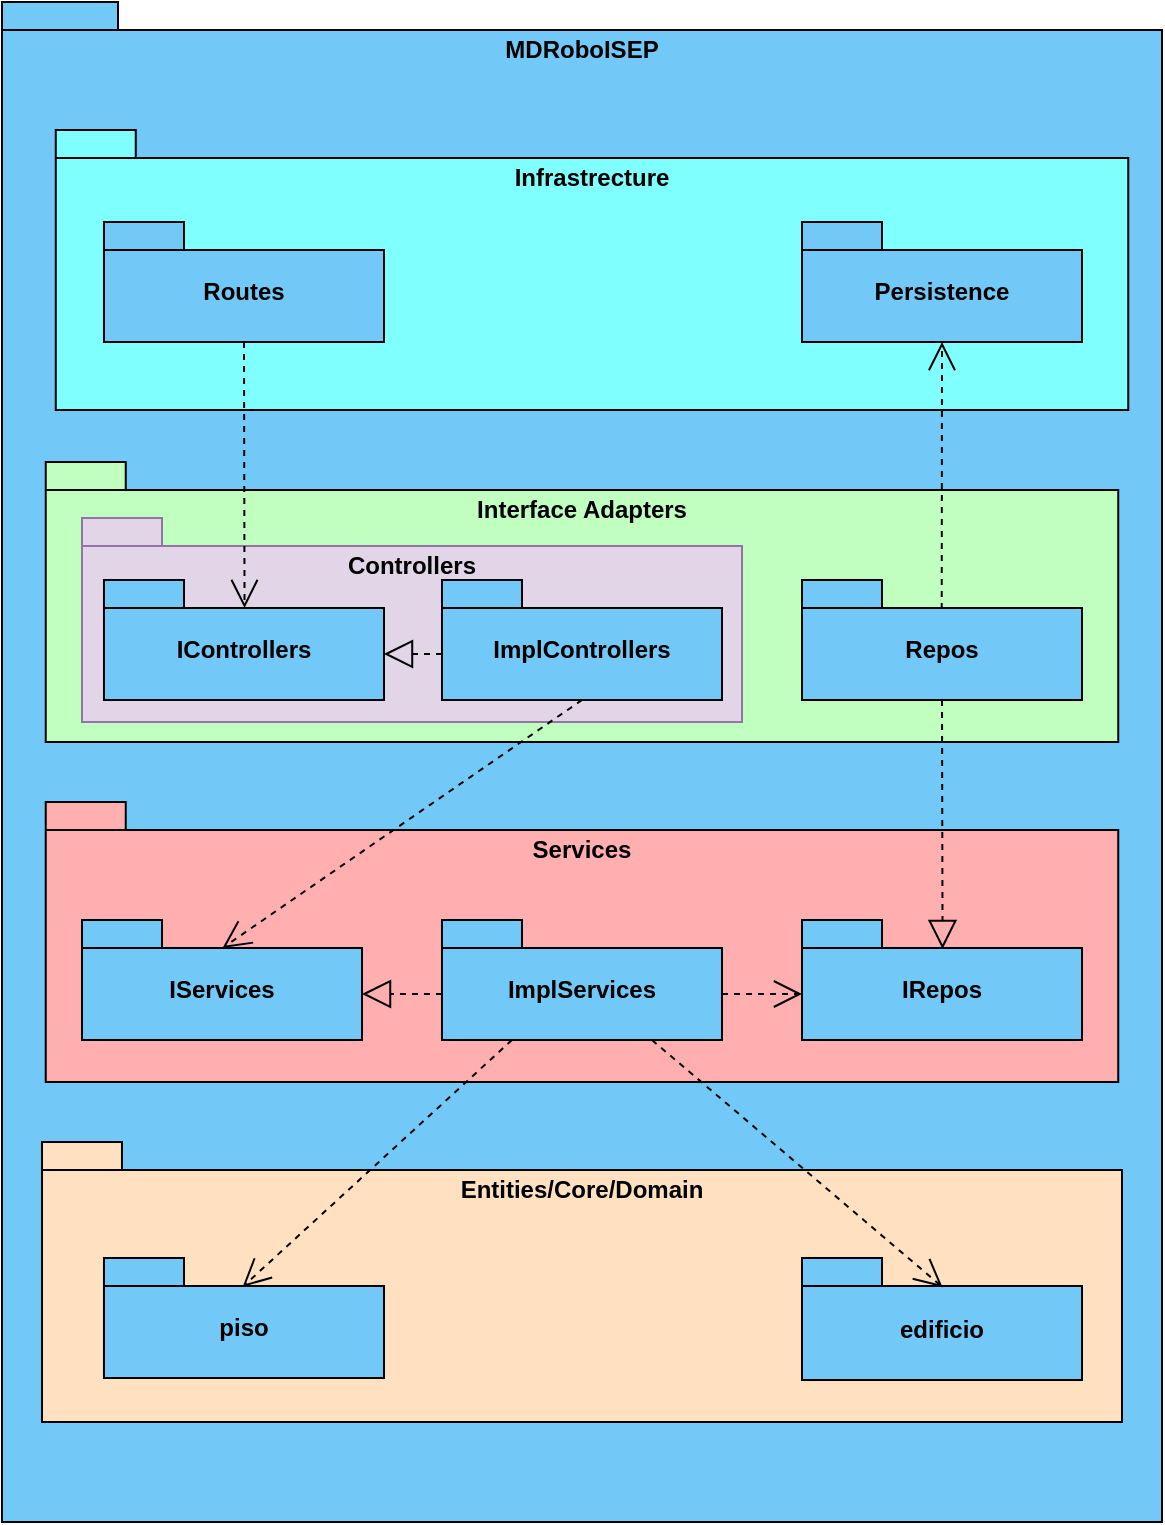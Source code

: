 <mxfile version="22.0.8" type="device">
  <diagram name="Page-1" id="wal5_c3ND8b7d6j-piyN">
    <mxGraphModel dx="1674" dy="750" grid="1" gridSize="10" guides="1" tooltips="1" connect="1" arrows="1" fold="1" page="1" pageScale="1" pageWidth="850" pageHeight="1100" math="0" shadow="0">
      <root>
        <mxCell id="0" />
        <mxCell id="1" parent="0" />
        <mxCell id="V9Nev0gOwY_i4Ct8wgDr-2" value="MDRoboISEP" style="shape=folder;fontStyle=1;spacingTop=10;tabWidth=40;tabHeight=14;tabPosition=left;html=1;whiteSpace=wrap;verticalAlign=top;fillColor=#72C9F7;" parent="1" vertex="1">
          <mxGeometry x="110" y="100" width="580" height="760" as="geometry" />
        </mxCell>
        <mxCell id="V9Nev0gOwY_i4Ct8wgDr-3" value="Infrastrecture" style="shape=folder;fontStyle=1;spacingTop=10;tabWidth=40;tabHeight=14;tabPosition=left;html=1;whiteSpace=wrap;verticalAlign=top;fillColor=#80ffff;" parent="1" vertex="1">
          <mxGeometry x="136.88" y="164" width="536.25" height="140" as="geometry" />
        </mxCell>
        <mxCell id="V9Nev0gOwY_i4Ct8wgDr-4" value="Routes" style="shape=folder;fontStyle=1;spacingTop=10;tabWidth=40;tabHeight=14;tabPosition=left;html=1;whiteSpace=wrap;fillColor=#72C9F7;" parent="1" vertex="1">
          <mxGeometry x="160.99" y="210" width="140" height="60" as="geometry" />
        </mxCell>
        <mxCell id="V9Nev0gOwY_i4Ct8wgDr-5" value="Persistence" style="shape=folder;fontStyle=1;spacingTop=10;tabWidth=40;tabHeight=14;tabPosition=left;html=1;whiteSpace=wrap;fillColor=#72C9F7;" parent="1" vertex="1">
          <mxGeometry x="510" y="210" width="140" height="60" as="geometry" />
        </mxCell>
        <mxCell id="V9Nev0gOwY_i4Ct8wgDr-6" value="Interface Adapters" style="shape=folder;fontStyle=1;spacingTop=10;tabWidth=40;tabHeight=14;tabPosition=left;html=1;whiteSpace=wrap;verticalAlign=top;fillColor=#c0ffc0;" parent="1" vertex="1">
          <mxGeometry x="131.87" y="330" width="536.25" height="140" as="geometry" />
        </mxCell>
        <mxCell id="V9Nev0gOwY_i4Ct8wgDr-7" value="Controllers" style="shape=folder;fontStyle=1;spacingTop=10;tabWidth=40;tabHeight=14;tabPosition=left;html=1;whiteSpace=wrap;verticalAlign=top;fillColor=#e1d5e7;strokeColor=#9673a6;" parent="1" vertex="1">
          <mxGeometry x="150" y="358" width="330" height="102" as="geometry" />
        </mxCell>
        <mxCell id="V9Nev0gOwY_i4Ct8wgDr-8" value="Repos" style="shape=folder;fontStyle=1;spacingTop=10;tabWidth=40;tabHeight=14;tabPosition=left;html=1;whiteSpace=wrap;fillColor=#72C9F7;" parent="1" vertex="1">
          <mxGeometry x="510" y="389" width="140" height="60" as="geometry" />
        </mxCell>
        <mxCell id="V9Nev0gOwY_i4Ct8wgDr-9" value="IControllers" style="shape=folder;fontStyle=1;spacingTop=10;tabWidth=40;tabHeight=14;tabPosition=left;html=1;whiteSpace=wrap;fillColor=#72C9F7;" parent="1" vertex="1">
          <mxGeometry x="160.99" y="389" width="140" height="60" as="geometry" />
        </mxCell>
        <mxCell id="V9Nev0gOwY_i4Ct8wgDr-10" value="ImplControllers" style="shape=folder;fontStyle=1;spacingTop=10;tabWidth=40;tabHeight=14;tabPosition=left;html=1;whiteSpace=wrap;fillColor=#72C9F7;" parent="1" vertex="1">
          <mxGeometry x="330" y="389" width="140" height="60" as="geometry" />
        </mxCell>
        <mxCell id="V9Nev0gOwY_i4Ct8wgDr-11" value="Services" style="shape=folder;fontStyle=1;spacingTop=10;tabWidth=40;tabHeight=14;tabPosition=left;html=1;whiteSpace=wrap;verticalAlign=top;fillColor=#ffafaf;" parent="1" vertex="1">
          <mxGeometry x="131.87" y="500" width="536.25" height="140" as="geometry" />
        </mxCell>
        <mxCell id="V9Nev0gOwY_i4Ct8wgDr-13" value="IRepos" style="shape=folder;fontStyle=1;spacingTop=10;tabWidth=40;tabHeight=14;tabPosition=left;html=1;whiteSpace=wrap;fillColor=#72C9F7;" parent="1" vertex="1">
          <mxGeometry x="510" y="559" width="140" height="60" as="geometry" />
        </mxCell>
        <mxCell id="V9Nev0gOwY_i4Ct8wgDr-14" value="IServices" style="shape=folder;fontStyle=1;spacingTop=10;tabWidth=40;tabHeight=14;tabPosition=left;html=1;whiteSpace=wrap;fillColor=#72C9F7;" parent="1" vertex="1">
          <mxGeometry x="150" y="559" width="140" height="60" as="geometry" />
        </mxCell>
        <mxCell id="V9Nev0gOwY_i4Ct8wgDr-15" value="ImplServices" style="shape=folder;fontStyle=1;spacingTop=10;tabWidth=40;tabHeight=14;tabPosition=left;html=1;whiteSpace=wrap;fillColor=#72C9F7;" parent="1" vertex="1">
          <mxGeometry x="329.99" y="559" width="140" height="60" as="geometry" />
        </mxCell>
        <mxCell id="V9Nev0gOwY_i4Ct8wgDr-16" value="Entities/Core/Domain" style="shape=folder;fontStyle=1;spacingTop=10;tabWidth=40;tabHeight=14;tabPosition=left;html=1;whiteSpace=wrap;verticalAlign=top;fillColor=#ffe0c0;" parent="1" vertex="1">
          <mxGeometry x="129.99" y="670" width="540.01" height="140" as="geometry" />
        </mxCell>
        <mxCell id="V9Nev0gOwY_i4Ct8wgDr-18" value="piso" style="shape=folder;fontStyle=1;spacingTop=10;tabWidth=40;tabHeight=14;tabPosition=left;html=1;whiteSpace=wrap;fillColor=#72C9F7;" parent="1" vertex="1">
          <mxGeometry x="160.99" y="728" width="140" height="60" as="geometry" />
        </mxCell>
        <mxCell id="V9Nev0gOwY_i4Ct8wgDr-19" value="edificio" style="shape=folder;fontStyle=1;spacingTop=10;tabWidth=40;tabHeight=14;tabPosition=left;html=1;whiteSpace=wrap;fillColor=#72C9F7;" parent="1" vertex="1">
          <mxGeometry x="510" y="728" width="140" height="61" as="geometry" />
        </mxCell>
        <mxCell id="V9Nev0gOwY_i4Ct8wgDr-20" value="" style="endArrow=open;endSize=12;dashed=1;html=1;rounded=0;entryX=0.502;entryY=0.239;entryDx=0;entryDy=0;entryPerimeter=0;exitX=0.75;exitY=1;exitDx=0;exitDy=0;exitPerimeter=0;" parent="1" source="V9Nev0gOwY_i4Ct8wgDr-15" target="V9Nev0gOwY_i4Ct8wgDr-19" edge="1">
          <mxGeometry width="160" relative="1" as="geometry">
            <mxPoint x="290" y="610" as="sourcePoint" />
            <mxPoint x="450" y="610" as="targetPoint" />
          </mxGeometry>
        </mxCell>
        <mxCell id="V9Nev0gOwY_i4Ct8wgDr-22" value="" style="endArrow=open;endSize=12;dashed=1;html=1;rounded=0;entryX=0.495;entryY=0.241;entryDx=0;entryDy=0;entryPerimeter=0;exitX=0.25;exitY=1;exitDx=0;exitDy=0;exitPerimeter=0;" parent="1" source="V9Nev0gOwY_i4Ct8wgDr-15" target="V9Nev0gOwY_i4Ct8wgDr-18" edge="1">
          <mxGeometry x="-0.046" y="43" width="160" relative="1" as="geometry">
            <mxPoint x="445" y="629" as="sourcePoint" />
            <mxPoint x="530" y="739" as="targetPoint" />
            <mxPoint as="offset" />
          </mxGeometry>
        </mxCell>
        <mxCell id="V9Nev0gOwY_i4Ct8wgDr-25" value="" style="endArrow=block;dashed=1;endFill=0;endSize=12;html=1;rounded=0;exitX=0;exitY=0;exitDx=0;exitDy=37;exitPerimeter=0;entryX=0;entryY=0;entryDx=140;entryDy=37;entryPerimeter=0;" parent="1" source="V9Nev0gOwY_i4Ct8wgDr-15" target="V9Nev0gOwY_i4Ct8wgDr-14" edge="1">
          <mxGeometry width="160" relative="1" as="geometry">
            <mxPoint x="350" y="570" as="sourcePoint" />
            <mxPoint x="510" y="570" as="targetPoint" />
          </mxGeometry>
        </mxCell>
        <mxCell id="V9Nev0gOwY_i4Ct8wgDr-26" value="" style="endArrow=open;endSize=12;dashed=1;html=1;rounded=0;exitX=0;exitY=0;exitDx=140;exitDy=37;exitPerimeter=0;entryX=0;entryY=0;entryDx=0;entryDy=37;entryPerimeter=0;" parent="1" source="V9Nev0gOwY_i4Ct8wgDr-15" target="V9Nev0gOwY_i4Ct8wgDr-13" edge="1">
          <mxGeometry width="160" relative="1" as="geometry">
            <mxPoint x="350" y="570" as="sourcePoint" />
            <mxPoint x="510" y="570" as="targetPoint" />
          </mxGeometry>
        </mxCell>
        <mxCell id="V9Nev0gOwY_i4Ct8wgDr-27" value="" style="endArrow=open;endSize=12;dashed=1;html=1;rounded=0;exitX=0.5;exitY=1;exitDx=0;exitDy=0;exitPerimeter=0;entryX=0.502;entryY=0.233;entryDx=0;entryDy=0;entryPerimeter=0;" parent="1" source="V9Nev0gOwY_i4Ct8wgDr-10" target="V9Nev0gOwY_i4Ct8wgDr-14" edge="1">
          <mxGeometry width="160" relative="1" as="geometry">
            <mxPoint x="480" y="606" as="sourcePoint" />
            <mxPoint x="520" y="606" as="targetPoint" />
          </mxGeometry>
        </mxCell>
        <mxCell id="V9Nev0gOwY_i4Ct8wgDr-28" value="" style="endArrow=block;dashed=1;endFill=0;endSize=12;html=1;rounded=0;exitX=0.5;exitY=1;exitDx=0;exitDy=0;exitPerimeter=0;entryX=0.502;entryY=0.241;entryDx=0;entryDy=0;entryPerimeter=0;" parent="1" source="V9Nev0gOwY_i4Ct8wgDr-8" target="V9Nev0gOwY_i4Ct8wgDr-13" edge="1">
          <mxGeometry width="160" relative="1" as="geometry">
            <mxPoint x="340" y="606" as="sourcePoint" />
            <mxPoint x="300" y="606" as="targetPoint" />
          </mxGeometry>
        </mxCell>
        <mxCell id="V9Nev0gOwY_i4Ct8wgDr-29" value="" style="endArrow=block;dashed=1;endFill=0;endSize=12;html=1;rounded=0;exitX=0;exitY=0;exitDx=0;exitDy=37;exitPerimeter=0;entryX=0;entryY=0;entryDx=140;entryDy=37;entryPerimeter=0;" parent="1" source="V9Nev0gOwY_i4Ct8wgDr-10" target="V9Nev0gOwY_i4Ct8wgDr-9" edge="1">
          <mxGeometry width="160" relative="1" as="geometry">
            <mxPoint x="340" y="606" as="sourcePoint" />
            <mxPoint x="300" y="606" as="targetPoint" />
          </mxGeometry>
        </mxCell>
        <mxCell id="V9Nev0gOwY_i4Ct8wgDr-30" value="" style="endArrow=open;endSize=12;dashed=1;html=1;rounded=0;exitX=0.5;exitY=1;exitDx=0;exitDy=0;exitPerimeter=0;entryX=0.502;entryY=0.233;entryDx=0;entryDy=0;entryPerimeter=0;" parent="1" source="V9Nev0gOwY_i4Ct8wgDr-4" target="V9Nev0gOwY_i4Ct8wgDr-9" edge="1">
          <mxGeometry width="160" relative="1" as="geometry">
            <mxPoint x="480" y="606" as="sourcePoint" />
            <mxPoint x="520" y="606" as="targetPoint" />
          </mxGeometry>
        </mxCell>
        <mxCell id="V9Nev0gOwY_i4Ct8wgDr-31" value="" style="endArrow=open;endSize=12;dashed=1;html=1;rounded=0;exitX=0.499;exitY=0.241;exitDx=0;exitDy=0;exitPerimeter=0;entryX=0.5;entryY=1;entryDx=0;entryDy=0;entryPerimeter=0;" parent="1" source="V9Nev0gOwY_i4Ct8wgDr-8" target="V9Nev0gOwY_i4Ct8wgDr-5" edge="1">
          <mxGeometry width="160" relative="1" as="geometry">
            <mxPoint x="241" y="280" as="sourcePoint" />
            <mxPoint x="241" y="413" as="targetPoint" />
          </mxGeometry>
        </mxCell>
      </root>
    </mxGraphModel>
  </diagram>
</mxfile>
